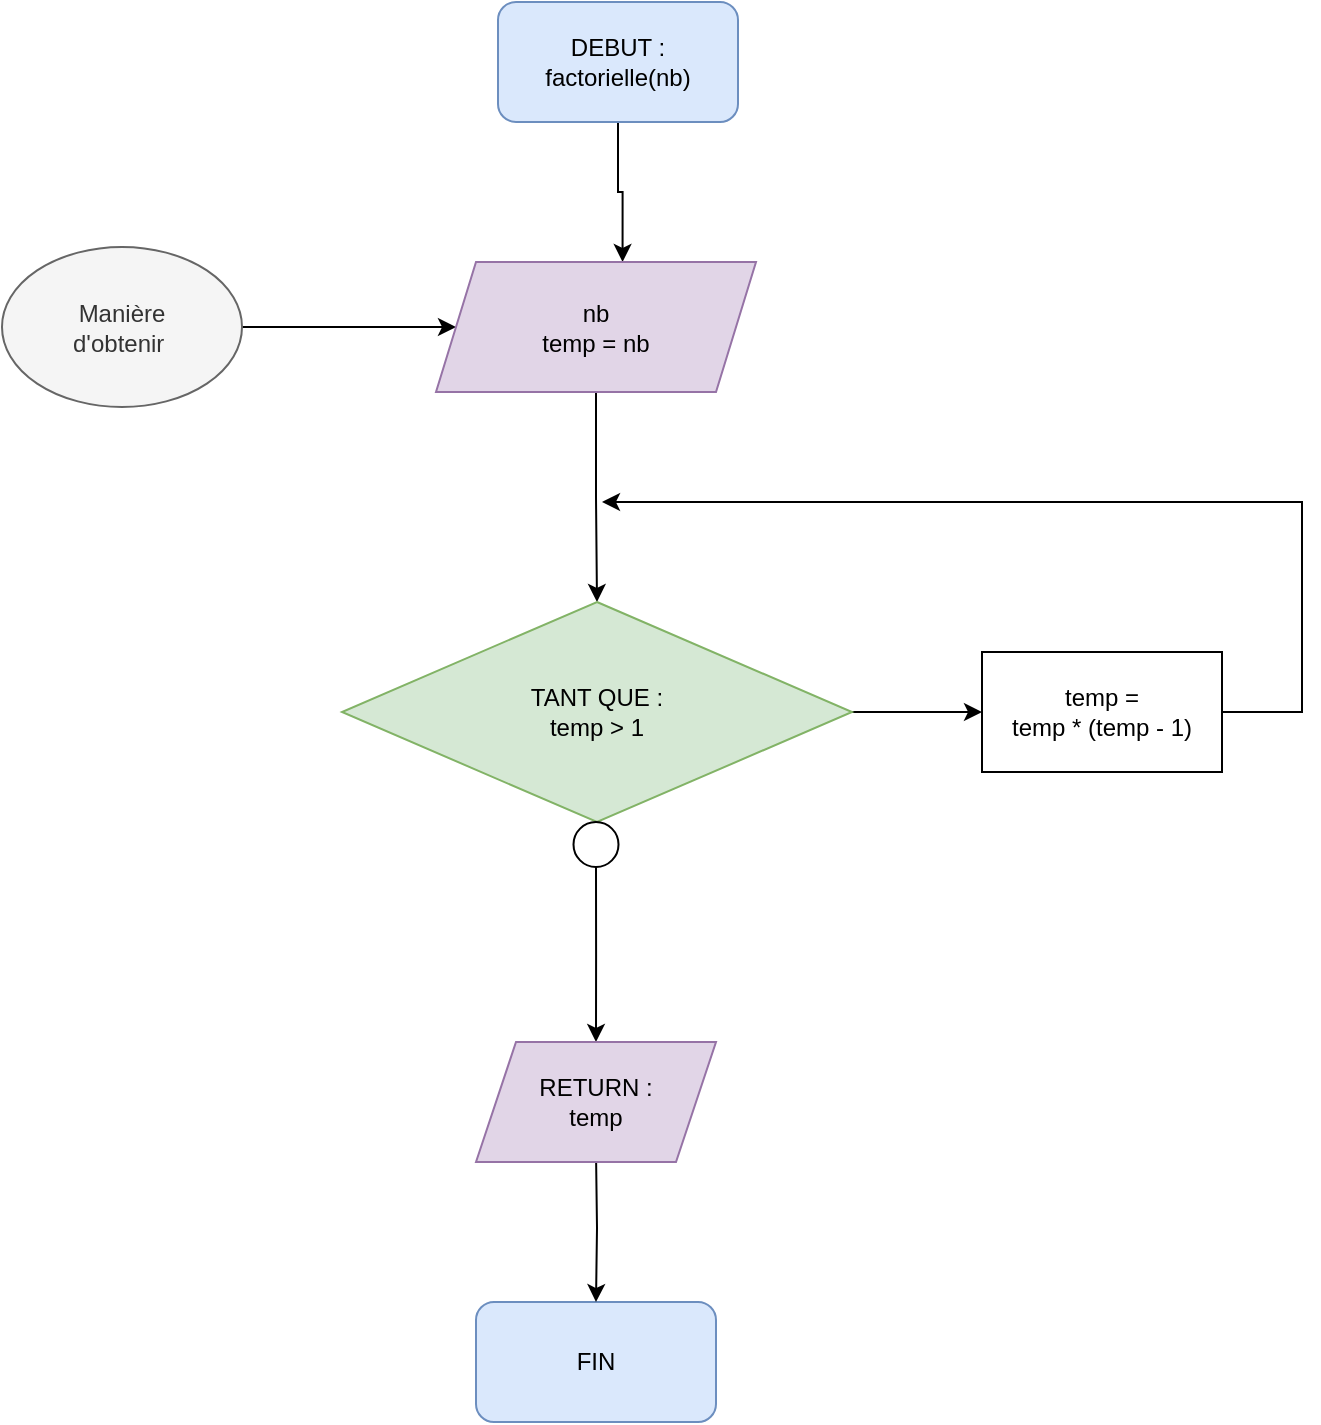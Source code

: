 <mxfile version="13.9.9" type="device"><diagram id="FdwSFXiChmGonRtNuwQc" name="Page-1"><mxGraphModel dx="110" dy="1786" grid="1" gridSize="10" guides="1" tooltips="1" connect="1" arrows="1" fold="1" page="1" pageScale="1" pageWidth="850" pageHeight="1100" math="0" shadow="0"><root><mxCell id="0"/><mxCell id="1" parent="0"/><mxCell id="HtByizL2G3vnuopAq9Tn-4" style="edgeStyle=orthogonalEdgeStyle;rounded=0;orthogonalLoop=1;jettySize=auto;html=1;entryX=0.583;entryY=0;entryDx=0;entryDy=0;entryPerimeter=0;" parent="1" source="WCzge66IKdXfDZ5J7Kc7-1" target="ZufXRq6Ez3puxn-rn2Cq-43" edge="1"><mxGeometry relative="1" as="geometry"><mxPoint x="1322.5" y="-17.5" as="targetPoint"/></mxGeometry></mxCell><mxCell id="WCzge66IKdXfDZ5J7Kc7-1" value="DEBUT :&lt;br&gt;factorielle(nb)" style="rounded=1;whiteSpace=wrap;html=1;fillColor=#dae8fc;strokeColor=#6c8ebf;" parent="1" vertex="1"><mxGeometry x="1258" y="-130" width="120" height="60" as="geometry"/></mxCell><mxCell id="HtByizL2G3vnuopAq9Tn-3" style="edgeStyle=orthogonalEdgeStyle;rounded=0;orthogonalLoop=1;jettySize=auto;html=1;exitX=1;exitY=0.5;exitDx=0;exitDy=0;entryX=0;entryY=0.5;entryDx=0;entryDy=0;" parent="1" source="HtByizL2G3vnuopAq9Tn-2" target="ZufXRq6Ez3puxn-rn2Cq-43" edge="1"><mxGeometry relative="1" as="geometry"><mxPoint x="1250" y="20" as="targetPoint"/><mxPoint x="1165" y="20" as="sourcePoint"/></mxGeometry></mxCell><mxCell id="HtByizL2G3vnuopAq9Tn-2" value="Manière &lt;br&gt;d'obtenir&amp;nbsp;" style="ellipse;whiteSpace=wrap;html=1;fillColor=#f5f5f5;strokeColor=#666666;fontColor=#333333;" parent="1" vertex="1"><mxGeometry x="1010" y="-7.5" width="120" height="80" as="geometry"/></mxCell><mxCell id="ZufXRq6Ez3puxn-rn2Cq-41" style="edgeStyle=orthogonalEdgeStyle;rounded=0;orthogonalLoop=1;jettySize=auto;html=1;entryX=0.5;entryY=0;entryDx=0;entryDy=0;exitX=0.5;exitY=1;exitDx=0;exitDy=0;" edge="1" parent="1" source="ZufXRq6Ez3puxn-rn2Cq-43" target="ZufXRq6Ez3puxn-rn2Cq-18"><mxGeometry relative="1" as="geometry"><mxPoint x="1300" y="60" as="sourcePoint"/></mxGeometry></mxCell><mxCell id="ZufXRq6Ez3puxn-rn2Cq-16" value="FIN" style="rounded=1;whiteSpace=wrap;html=1;fillColor=#dae8fc;strokeColor=#6c8ebf;" vertex="1" parent="1"><mxGeometry x="1247" y="520" width="120" height="60" as="geometry"/></mxCell><mxCell id="ZufXRq6Ez3puxn-rn2Cq-35" style="edgeStyle=orthogonalEdgeStyle;rounded=0;orthogonalLoop=1;jettySize=auto;html=1;entryX=0;entryY=0.5;entryDx=0;entryDy=0;" edge="1" parent="1" source="ZufXRq6Ez3puxn-rn2Cq-18" target="ZufXRq6Ez3puxn-rn2Cq-46"><mxGeometry relative="1" as="geometry"><mxPoint x="1470" y="225" as="targetPoint"/></mxGeometry></mxCell><mxCell id="ZufXRq6Ez3puxn-rn2Cq-18" value="TANT QUE : &lt;br&gt;temp &amp;gt; 1" style="rhombus;whiteSpace=wrap;html=1;fillColor=#d5e8d4;strokeColor=#82b366;" vertex="1" parent="1"><mxGeometry x="1180" y="170" width="255" height="110" as="geometry"/></mxCell><mxCell id="ZufXRq6Ez3puxn-rn2Cq-52" style="edgeStyle=orthogonalEdgeStyle;rounded=0;orthogonalLoop=1;jettySize=auto;html=1;entryX=0.5;entryY=0;entryDx=0;entryDy=0;" edge="1" parent="1" source="ZufXRq6Ez3puxn-rn2Cq-20" target="ZufXRq6Ez3puxn-rn2Cq-51"><mxGeometry relative="1" as="geometry"/></mxCell><mxCell id="ZufXRq6Ez3puxn-rn2Cq-20" value="" style="ellipse;whiteSpace=wrap;html=1;aspect=fixed;" vertex="1" parent="1"><mxGeometry x="1295.75" y="280" width="22.5" height="22.5" as="geometry"/></mxCell><mxCell id="ZufXRq6Ez3puxn-rn2Cq-23" style="edgeStyle=orthogonalEdgeStyle;rounded=0;orthogonalLoop=1;jettySize=auto;html=1;" edge="1" parent="1" target="ZufXRq6Ez3puxn-rn2Cq-16"><mxGeometry relative="1" as="geometry"><mxPoint x="1307" y="445" as="sourcePoint"/></mxGeometry></mxCell><mxCell id="ZufXRq6Ez3puxn-rn2Cq-43" value="nb&lt;br&gt;temp = nb" style="shape=parallelogram;perimeter=parallelogramPerimeter;whiteSpace=wrap;html=1;fixedSize=1;fillColor=#e1d5e7;strokeColor=#9673a6;" vertex="1" parent="1"><mxGeometry x="1227" width="160" height="65" as="geometry"/></mxCell><mxCell id="ZufXRq6Ez3puxn-rn2Cq-53" style="edgeStyle=orthogonalEdgeStyle;rounded=0;orthogonalLoop=1;jettySize=auto;html=1;" edge="1" parent="1" source="ZufXRq6Ez3puxn-rn2Cq-46"><mxGeometry relative="1" as="geometry"><mxPoint x="1310" y="120" as="targetPoint"/><Array as="points"><mxPoint x="1660" y="225"/><mxPoint x="1660" y="120"/></Array></mxGeometry></mxCell><mxCell id="ZufXRq6Ez3puxn-rn2Cq-46" value="temp = &lt;br&gt;temp * (temp - 1)" style="rounded=0;whiteSpace=wrap;html=1;" vertex="1" parent="1"><mxGeometry x="1500" y="195" width="120" height="60" as="geometry"/></mxCell><mxCell id="ZufXRq6Ez3puxn-rn2Cq-51" value="RETURN :&lt;br&gt;temp" style="shape=parallelogram;perimeter=parallelogramPerimeter;whiteSpace=wrap;html=1;fixedSize=1;fillColor=#e1d5e7;strokeColor=#9673a6;" vertex="1" parent="1"><mxGeometry x="1247" y="390" width="120" height="60" as="geometry"/></mxCell></root></mxGraphModel></diagram></mxfile>